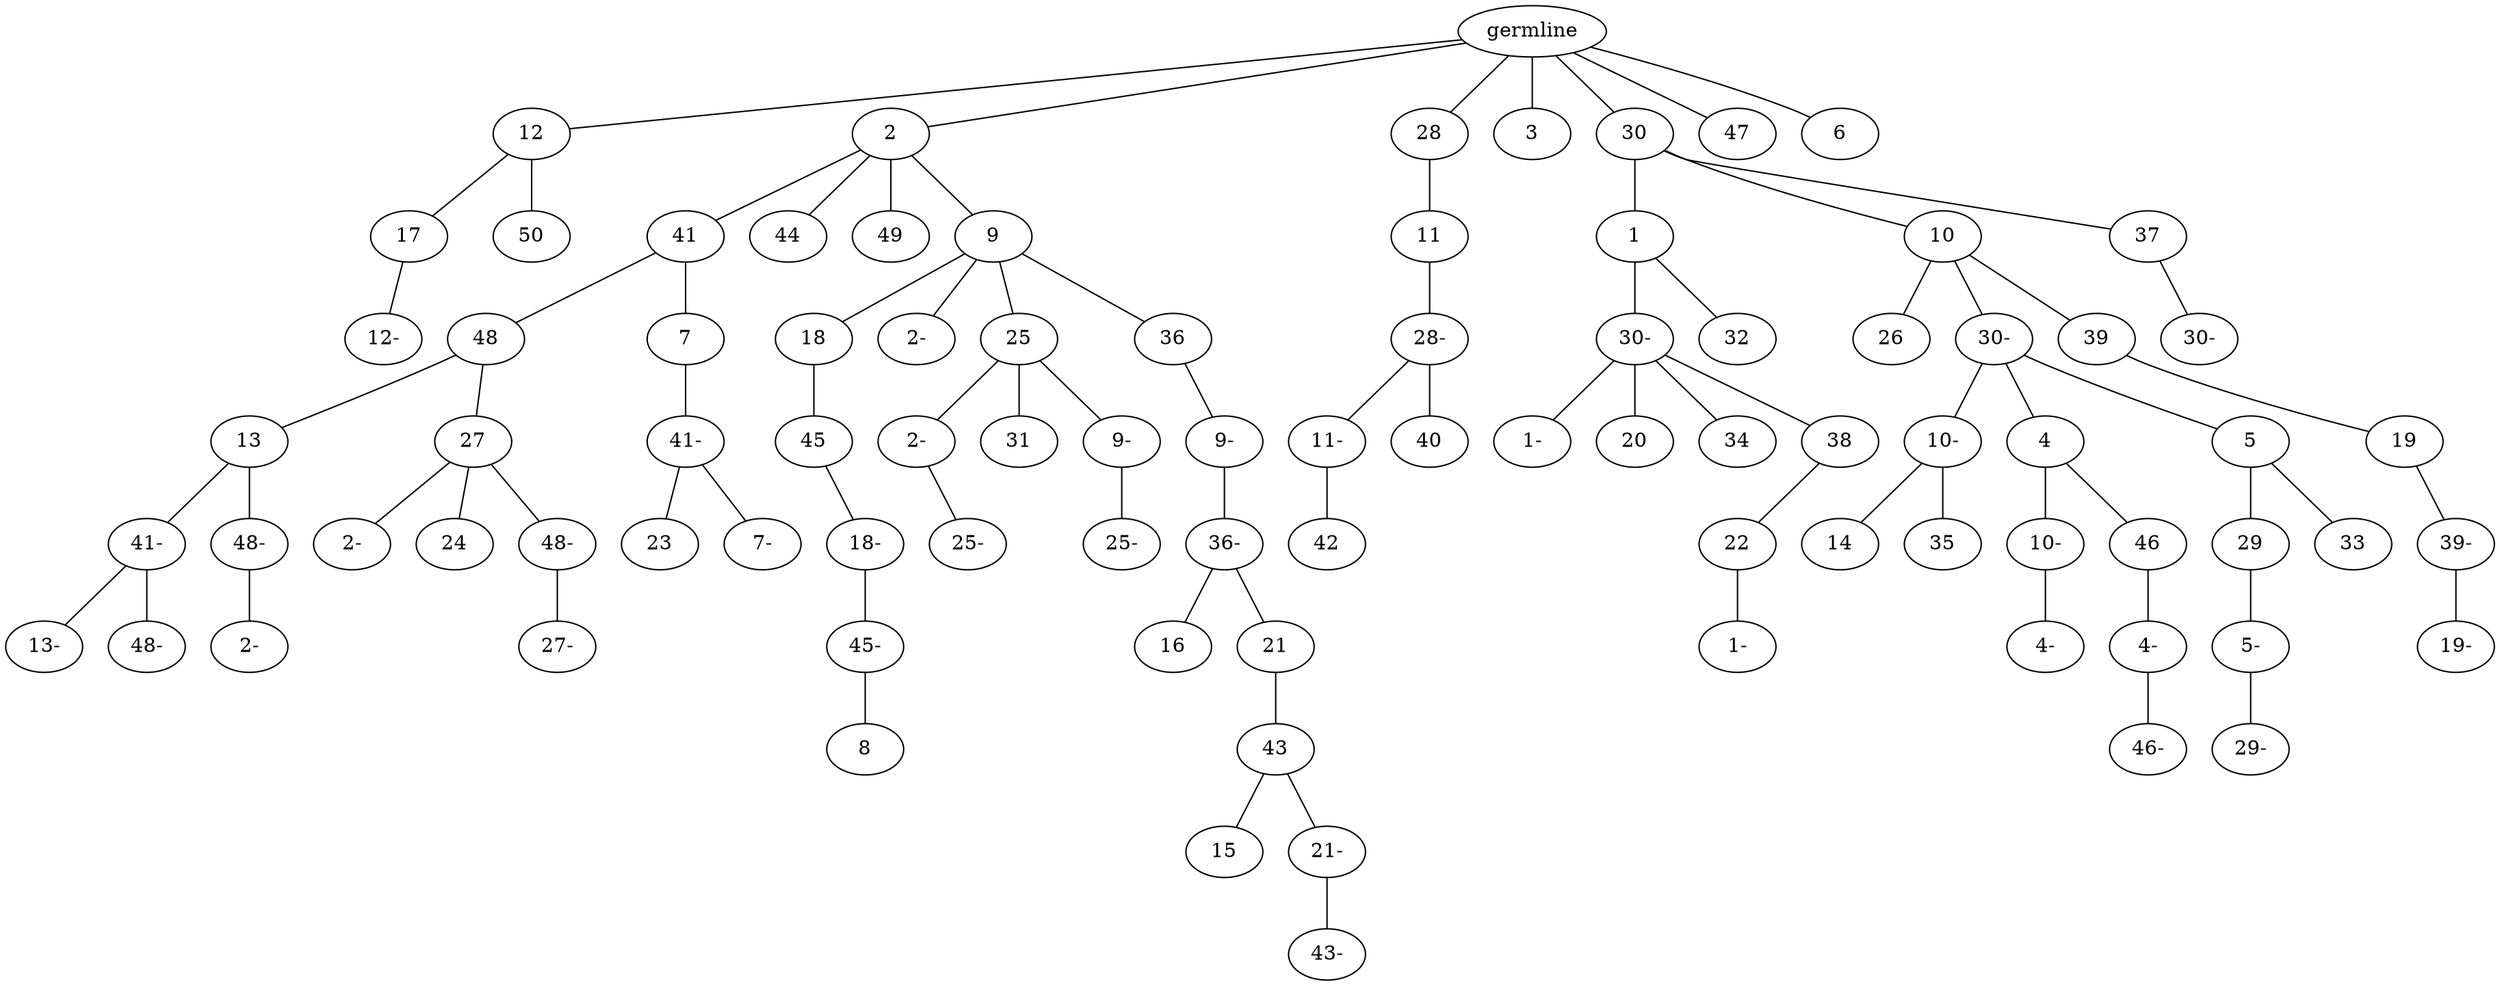 graph tree {
    "140373766649312" [label="germline"];
    "140373765380416" [label="12"];
    "140373765380992" [label="17"];
    "140373765380704" [label="12-"];
    "140373765381808" [label="50"];
    "140373765376128" [label="2"];
    "140373765380368" [label="41"];
    "140373765381280" [label="48"];
    "140373765585360" [label="13"];
    "140373765584496" [label="41-"];
    "140373765585504" [label="13-"];
    "140373765585264" [label="48-"];
    "140373765585168" [label="48-"];
    "140373766192720" [label="2-"];
    "140373765583440" [label="27"];
    "140373765586608" [label="2-"];
    "140373765585648" [label="24"];
    "140373765585984" [label="48-"];
    "140373765586464" [label="27-"];
    "140373765585024" [label="7"];
    "140373765584016" [label="41-"];
    "140373765586560" [label="23"];
    "140373765585840" [label="7-"];
    "140373765380464" [label="44"];
    "140373765380944" [label="49"];
    "140373765381136" [label="9"];
    "140373765586752" [label="18"];
    "140373765586320" [label="45"];
    "140373765083488" [label="18-"];
    "140373765083872" [label="45-"];
    "140373765084160" [label="8"];
    "140373765586800" [label="2-"];
    "140373765586176" [label="25"];
    "140373765083440" [label="2-"];
    "140373765083584" [label="25-"];
    "140373765083248" [label="31"];
    "140373765084976" [label="9-"];
    "140373765083392" [label="25-"];
    "140373765585216" [label="36"];
    "140373765084832" [label="9-"];
    "140373765084016" [label="36-"];
    "140373765084784" [label="16"];
    "140373765084352" [label="21"];
    "140373765085360" [label="43"];
    "140373765085504" [label="15"];
    "140373765085648" [label="21-"];
    "140373765086032" [label="43-"];
    "140373765374304" [label="28"];
    "140373765584208" [label="11"];
    "140373765084400" [label="28-"];
    "140373765084544" [label="11-"];
    "140373765084928" [label="42"];
    "140373765084880" [label="40"];
    "140373765375312" [label="3"];
    "140373765380848" [label="30"];
    "140373765085840" [label="1"];
    "140373765085168" [label="30-"];
    "140373765085600" [label="1-"];
    "140373765086512" [label="20"];
    "140373765085024" [label="34"];
    "140373765086704" [label="38"];
    "140373765086560" [label="22"];
    "140373765086752" [label="1-"];
    "140373765085552" [label="32"];
    "140373765083296" [label="10"];
    "140373765087184" [label="26"];
    "140373765086272" [label="30-"];
    "140373765087088" [label="10-"];
    "140373765095824" [label="14"];
    "140373765096208" [label="35"];
    "140373765087040" [label="4"];
    "140373765095536" [label="10-"];
    "140373765095728" [label="4-"];
    "140373765095488" [label="46"];
    "140373765096064" [label="4-"];
    "140373765096016" [label="46-"];
    "140373765087136" [label="5"];
    "140373765096928" [label="29"];
    "140373765096640" [label="5-"];
    "140373765096688" [label="29-"];
    "140373765096784" [label="33"];
    "140373765083920" [label="39"];
    "140373765097936" [label="19"];
    "140373765097648" [label="39-"];
    "140373765097312" [label="19-"];
    "140373765086656" [label="37"];
    "140373765086416" [label="30-"];
    "140373765586848" [label="47"];
    "140373765585888" [label="6"];
    "140373766649312" -- "140373765380416";
    "140373766649312" -- "140373765376128";
    "140373766649312" -- "140373765374304";
    "140373766649312" -- "140373765375312";
    "140373766649312" -- "140373765380848";
    "140373766649312" -- "140373765586848";
    "140373766649312" -- "140373765585888";
    "140373765380416" -- "140373765380992";
    "140373765380416" -- "140373765381808";
    "140373765380992" -- "140373765380704";
    "140373765376128" -- "140373765380368";
    "140373765376128" -- "140373765380464";
    "140373765376128" -- "140373765380944";
    "140373765376128" -- "140373765381136";
    "140373765380368" -- "140373765381280";
    "140373765380368" -- "140373765585024";
    "140373765381280" -- "140373765585360";
    "140373765381280" -- "140373765583440";
    "140373765585360" -- "140373765584496";
    "140373765585360" -- "140373765585168";
    "140373765584496" -- "140373765585504";
    "140373765584496" -- "140373765585264";
    "140373765585168" -- "140373766192720";
    "140373765583440" -- "140373765586608";
    "140373765583440" -- "140373765585648";
    "140373765583440" -- "140373765585984";
    "140373765585984" -- "140373765586464";
    "140373765585024" -- "140373765584016";
    "140373765584016" -- "140373765586560";
    "140373765584016" -- "140373765585840";
    "140373765381136" -- "140373765586752";
    "140373765381136" -- "140373765586800";
    "140373765381136" -- "140373765586176";
    "140373765381136" -- "140373765585216";
    "140373765586752" -- "140373765586320";
    "140373765586320" -- "140373765083488";
    "140373765083488" -- "140373765083872";
    "140373765083872" -- "140373765084160";
    "140373765586176" -- "140373765083440";
    "140373765586176" -- "140373765083248";
    "140373765586176" -- "140373765084976";
    "140373765083440" -- "140373765083584";
    "140373765084976" -- "140373765083392";
    "140373765585216" -- "140373765084832";
    "140373765084832" -- "140373765084016";
    "140373765084016" -- "140373765084784";
    "140373765084016" -- "140373765084352";
    "140373765084352" -- "140373765085360";
    "140373765085360" -- "140373765085504";
    "140373765085360" -- "140373765085648";
    "140373765085648" -- "140373765086032";
    "140373765374304" -- "140373765584208";
    "140373765584208" -- "140373765084400";
    "140373765084400" -- "140373765084544";
    "140373765084400" -- "140373765084880";
    "140373765084544" -- "140373765084928";
    "140373765380848" -- "140373765085840";
    "140373765380848" -- "140373765083296";
    "140373765380848" -- "140373765086656";
    "140373765085840" -- "140373765085168";
    "140373765085840" -- "140373765085552";
    "140373765085168" -- "140373765085600";
    "140373765085168" -- "140373765086512";
    "140373765085168" -- "140373765085024";
    "140373765085168" -- "140373765086704";
    "140373765086704" -- "140373765086560";
    "140373765086560" -- "140373765086752";
    "140373765083296" -- "140373765087184";
    "140373765083296" -- "140373765086272";
    "140373765083296" -- "140373765083920";
    "140373765086272" -- "140373765087088";
    "140373765086272" -- "140373765087040";
    "140373765086272" -- "140373765087136";
    "140373765087088" -- "140373765095824";
    "140373765087088" -- "140373765096208";
    "140373765087040" -- "140373765095536";
    "140373765087040" -- "140373765095488";
    "140373765095536" -- "140373765095728";
    "140373765095488" -- "140373765096064";
    "140373765096064" -- "140373765096016";
    "140373765087136" -- "140373765096928";
    "140373765087136" -- "140373765096784";
    "140373765096928" -- "140373765096640";
    "140373765096640" -- "140373765096688";
    "140373765083920" -- "140373765097936";
    "140373765097936" -- "140373765097648";
    "140373765097648" -- "140373765097312";
    "140373765086656" -- "140373765086416";
}
